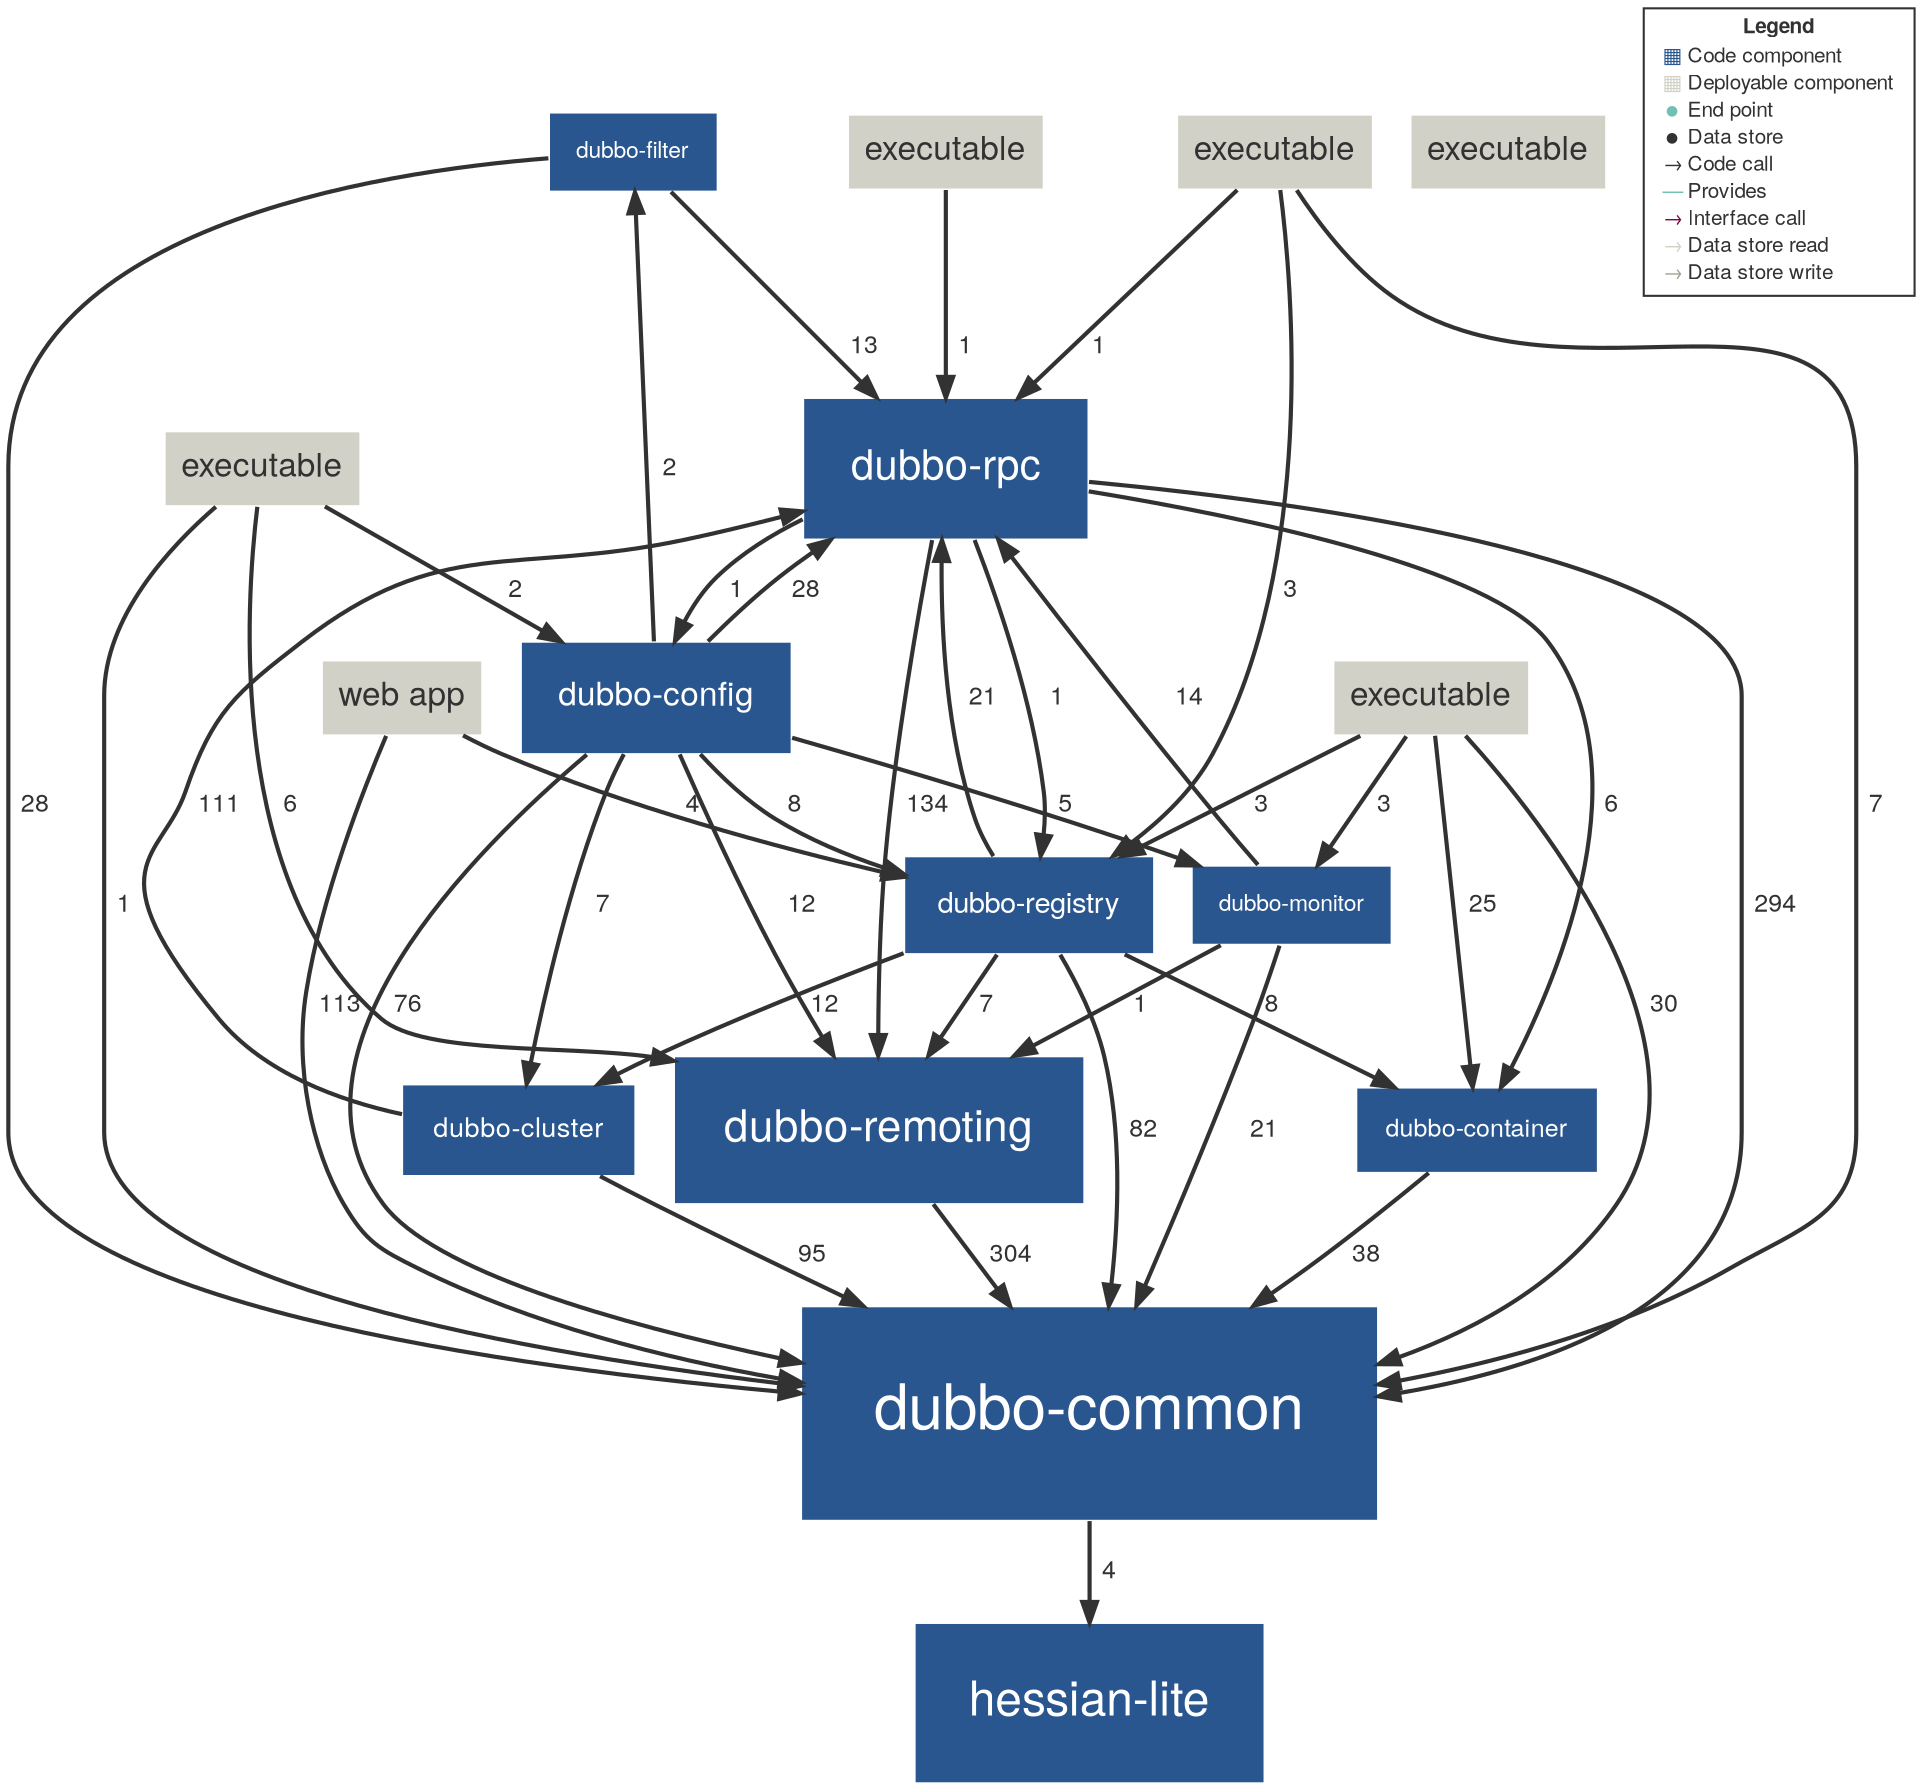 digraph "Graph" {
compound=true
rankdir=TD
"com.alibaba:dubbo-common" [ shape="box" style="filled" fillcolor="#2A568F" penwidth="1" color="#FFFFFF" fontname="Helvetica Neue" fontcolor="#FFFFFF" fontsize="30" margin="0.48" label="dubbo-common" ]
"com.alibaba:dubbo-filter" [ shape="box" style="filled" fillcolor="#2A568F" penwidth="1" color="#FFFFFF" fontname="Helvetica Neue" fontcolor="#FFFFFF" fontsize="11" margin="0.176" label="dubbo-filter" ]
"com.alibaba:dubbo-demo-consumer" [ shape="box" style="filled" fillcolor="#D2D1C7" penwidth="1" color="#FFFFFF" fontname="Helvetica Neue" fontcolor="#323232" fontsize="16" label="executable" ]
"com.alibaba:dubbo-test-benchmark" [ shape="box" style="filled" fillcolor="#D2D1C7" penwidth="1" color="#FFFFFF" fontname="Helvetica Neue" fontcolor="#323232" fontsize="16" label="executable" ]
"com.alibaba:hessian-lite" [ shape="box" style="filled" fillcolor="#2A568F" penwidth="1" color="#FFFFFF" fontname="Helvetica Neue" fontcolor="#FFFFFF" fontsize="23" margin="0.368" label="hessian-lite" ]
"com.alibaba:dubbo-cluster" [ shape="box" style="filled" fillcolor="#2A568F" penwidth="1" color="#FFFFFF" fontname="Helvetica Neue" fontcolor="#FFFFFF" fontsize="13" margin="0.20800000000000002" label="dubbo-cluster" ]
"com.alibaba:dubbo-registry" [ shape="box" style="filled" fillcolor="#2A568F" penwidth="1" color="#FFFFFF" fontname="Helvetica Neue" fontcolor="#FFFFFF" fontsize="14" margin="0.224" label="dubbo-registry" ]
"com.alibaba:dubbo-monitor" [ shape="box" style="filled" fillcolor="#2A568F" penwidth="1" color="#FFFFFF" fontname="Helvetica Neue" fontcolor="#FFFFFF" fontsize="11" margin="0.176" label="dubbo-monitor" ]
"com.alibaba:dubbo-admin" [ shape="box" style="filled" fillcolor="#D2D1C7" penwidth="1" color="#FFFFFF" fontname="Helvetica Neue" fontcolor="#323232" fontsize="16" label="web app" ]
"com.alibaba:dubbo-registry-simple" [ shape="box" style="filled" fillcolor="#D2D1C7" penwidth="1" color="#FFFFFF" fontname="Helvetica Neue" fontcolor="#323232" fontsize="16" label="executable" ]
"com.alibaba:dubbo-demo-provider" [ shape="box" style="filled" fillcolor="#D2D1C7" penwidth="1" color="#FFFFFF" fontname="Helvetica Neue" fontcolor="#323232" fontsize="16" label="executable" ]
"com.alibaba:dubbo-container" [ shape="box" style="filled" fillcolor="#2A568F" penwidth="1" color="#FFFFFF" fontname="Helvetica Neue" fontcolor="#FFFFFF" fontsize="12" margin="0.192" label="dubbo-container" ]
"com.alibaba:dubbo-monitor-simple" [ shape="box" style="filled" fillcolor="#D2D1C7" penwidth="1" color="#FFFFFF" fontname="Helvetica Neue" fontcolor="#323232" fontsize="16" label="executable" ]
"com.alibaba:dubbo-remoting" [ shape="box" style="filled" fillcolor="#2A568F" penwidth="1" color="#FFFFFF" fontname="Helvetica Neue" fontcolor="#FFFFFF" fontsize="21" margin="0.336" label="dubbo-remoting" ]
"com.alibaba:dubbo-config" [ shape="box" style="filled" fillcolor="#2A568F" penwidth="1" color="#FFFFFF" fontname="Helvetica Neue" fontcolor="#FFFFFF" fontsize="16" margin="0.256" label="dubbo-config" ]
"com.alibaba:dubbo-rpc" [ shape="box" style="filled" fillcolor="#2A568F" penwidth="1" color="#FFFFFF" fontname="Helvetica Neue" fontcolor="#FFFFFF" fontsize="20" margin="0.32" label="dubbo-rpc" ]
"com.alibaba:dubbo-common" -> "com.alibaba:hessian-lite" [ penwidth="2" color="#323232" fontcolor="#323232" fontname="Helvetica Neue" fontsize="12" label="  4" ]
"com.alibaba:dubbo-filter" -> "com.alibaba:dubbo-common" [ penwidth="2" color="#323232" fontcolor="#323232" fontname="Helvetica Neue" fontsize="12" label="  28" ]
"com.alibaba:dubbo-filter" -> "com.alibaba:dubbo-rpc" [ penwidth="2" color="#323232" fontcolor="#323232" fontname="Helvetica Neue" fontsize="12" label="  13" ]
"com.alibaba:dubbo-test-benchmark" -> "com.alibaba:dubbo-common" [ penwidth="2" color="#323232" fontcolor="#323232" fontname="Helvetica Neue" fontsize="12" label="  1" ]
"com.alibaba:dubbo-test-benchmark" -> "com.alibaba:dubbo-remoting" [ penwidth="2" color="#323232" fontcolor="#323232" fontname="Helvetica Neue" fontsize="12" label="  6" ]
"com.alibaba:dubbo-test-benchmark" -> "com.alibaba:dubbo-config" [ penwidth="2" color="#323232" fontcolor="#323232" fontname="Helvetica Neue" fontsize="12" label="  2" ]
"com.alibaba:dubbo-cluster" -> "com.alibaba:dubbo-common" [ penwidth="2" color="#323232" fontcolor="#323232" fontname="Helvetica Neue" fontsize="12" label="  95" ]
"com.alibaba:dubbo-cluster" -> "com.alibaba:dubbo-rpc" [ penwidth="2" color="#323232" fontcolor="#323232" fontname="Helvetica Neue" fontsize="12" label="  111" ]
"com.alibaba:dubbo-registry" -> "com.alibaba:dubbo-common" [ penwidth="2" color="#323232" fontcolor="#323232" fontname="Helvetica Neue" fontsize="12" label="  82" ]
"com.alibaba:dubbo-registry" -> "com.alibaba:dubbo-cluster" [ penwidth="2" color="#323232" fontcolor="#323232" fontname="Helvetica Neue" fontsize="12" label="  12" ]
"com.alibaba:dubbo-registry" -> "com.alibaba:dubbo-container" [ penwidth="2" color="#323232" fontcolor="#323232" fontname="Helvetica Neue" fontsize="12" label="  8" ]
"com.alibaba:dubbo-registry" -> "com.alibaba:dubbo-remoting" [ penwidth="2" color="#323232" fontcolor="#323232" fontname="Helvetica Neue" fontsize="12" label="  7" ]
"com.alibaba:dubbo-registry" -> "com.alibaba:dubbo-rpc" [ penwidth="2" color="#323232" fontcolor="#323232" fontname="Helvetica Neue" fontsize="12" label="  21" ]
"com.alibaba:dubbo-monitor" -> "com.alibaba:dubbo-common" [ penwidth="2" color="#323232" fontcolor="#323232" fontname="Helvetica Neue" fontsize="12" label="  21" ]
"com.alibaba:dubbo-monitor" -> "com.alibaba:dubbo-remoting" [ penwidth="2" color="#323232" fontcolor="#323232" fontname="Helvetica Neue" fontsize="12" label="  1" ]
"com.alibaba:dubbo-monitor" -> "com.alibaba:dubbo-rpc" [ penwidth="2" color="#323232" fontcolor="#323232" fontname="Helvetica Neue" fontsize="12" label="  14" ]
"com.alibaba:dubbo-admin" -> "com.alibaba:dubbo-common" [ penwidth="2" color="#323232" fontcolor="#323232" fontname="Helvetica Neue" fontsize="12" label="  113" ]
"com.alibaba:dubbo-admin" -> "com.alibaba:dubbo-registry" [ penwidth="2" color="#323232" fontcolor="#323232" fontname="Helvetica Neue" fontsize="12" label="  4" ]
"com.alibaba:dubbo-registry-simple" -> "com.alibaba:dubbo-common" [ penwidth="2" color="#323232" fontcolor="#323232" fontname="Helvetica Neue" fontsize="12" label="  7" ]
"com.alibaba:dubbo-registry-simple" -> "com.alibaba:dubbo-registry" [ penwidth="2" color="#323232" fontcolor="#323232" fontname="Helvetica Neue" fontsize="12" label="  3" ]
"com.alibaba:dubbo-registry-simple" -> "com.alibaba:dubbo-rpc" [ penwidth="2" color="#323232" fontcolor="#323232" fontname="Helvetica Neue" fontsize="12" label="  1" ]
"com.alibaba:dubbo-demo-provider" -> "com.alibaba:dubbo-rpc" [ penwidth="2" color="#323232" fontcolor="#323232" fontname="Helvetica Neue" fontsize="12" label="  1" ]
"com.alibaba:dubbo-container" -> "com.alibaba:dubbo-common" [ penwidth="2" color="#323232" fontcolor="#323232" fontname="Helvetica Neue" fontsize="12" label="  38" ]
"com.alibaba:dubbo-monitor-simple" -> "com.alibaba:dubbo-common" [ penwidth="2" color="#323232" fontcolor="#323232" fontname="Helvetica Neue" fontsize="12" label="  30" ]
"com.alibaba:dubbo-monitor-simple" -> "com.alibaba:dubbo-registry" [ penwidth="2" color="#323232" fontcolor="#323232" fontname="Helvetica Neue" fontsize="12" label="  3" ]
"com.alibaba:dubbo-monitor-simple" -> "com.alibaba:dubbo-monitor" [ penwidth="2" color="#323232" fontcolor="#323232" fontname="Helvetica Neue" fontsize="12" label="  3" ]
"com.alibaba:dubbo-monitor-simple" -> "com.alibaba:dubbo-container" [ penwidth="2" color="#323232" fontcolor="#323232" fontname="Helvetica Neue" fontsize="12" label="  25" ]
"com.alibaba:dubbo-remoting" -> "com.alibaba:dubbo-common" [ penwidth="2" color="#323232" fontcolor="#323232" fontname="Helvetica Neue" fontsize="12" label="  304" ]
"com.alibaba:dubbo-config" -> "com.alibaba:dubbo-common" [ penwidth="2" color="#323232" fontcolor="#323232" fontname="Helvetica Neue" fontsize="12" label="  76" ]
"com.alibaba:dubbo-config" -> "com.alibaba:dubbo-filter" [ penwidth="2" color="#323232" fontcolor="#323232" fontname="Helvetica Neue" fontsize="12" label="  2" ]
"com.alibaba:dubbo-config" -> "com.alibaba:dubbo-cluster" [ penwidth="2" color="#323232" fontcolor="#323232" fontname="Helvetica Neue" fontsize="12" label="  7" ]
"com.alibaba:dubbo-config" -> "com.alibaba:dubbo-registry" [ penwidth="2" color="#323232" fontcolor="#323232" fontname="Helvetica Neue" fontsize="12" label="  8" ]
"com.alibaba:dubbo-config" -> "com.alibaba:dubbo-monitor" [ penwidth="2" color="#323232" fontcolor="#323232" fontname="Helvetica Neue" fontsize="12" label="  5" ]
"com.alibaba:dubbo-config" -> "com.alibaba:dubbo-remoting" [ penwidth="2" color="#323232" fontcolor="#323232" fontname="Helvetica Neue" fontsize="12" label="  12" ]
"com.alibaba:dubbo-config" -> "com.alibaba:dubbo-rpc" [ penwidth="2" color="#323232" fontcolor="#323232" fontname="Helvetica Neue" fontsize="12" label="  28" ]
"com.alibaba:dubbo-rpc" -> "com.alibaba:dubbo-common" [ penwidth="2" color="#323232" fontcolor="#323232" fontname="Helvetica Neue" fontsize="12" label="  294" ]
"com.alibaba:dubbo-rpc" -> "com.alibaba:dubbo-registry" [ penwidth="2" color="#323232" fontcolor="#323232" fontname="Helvetica Neue" fontsize="12" label="  1" ]
"com.alibaba:dubbo-rpc" -> "com.alibaba:dubbo-container" [ penwidth="2" color="#323232" fontcolor="#323232" fontname="Helvetica Neue" fontsize="12" label="  6" ]
"com.alibaba:dubbo-rpc" -> "com.alibaba:dubbo-remoting" [ penwidth="2" color="#323232" fontcolor="#323232" fontname="Helvetica Neue" fontsize="12" label="  134" ]
"com.alibaba:dubbo-rpc" -> "com.alibaba:dubbo-config" [ penwidth="2" color="#323232" fontcolor="#323232" fontname="Helvetica Neue" fontsize="12" label="  1" ]
"LEGEND" [ shape="box" style="filled" fillcolor="#FFFFFF" penwidth="1" color="#323232" fontname="Helvetica Neue" fontcolor="#323232" fontsize="10" label=<<TABLE BORDER="0" CELLPADDING="1" CELLSPACING="0">
<TR><TD COLSPAN="2"><B>Legend</B></TD></TR>
<TR><TD><FONT COLOR="#2A568F">&#9638;</FONT></TD><TD ALIGN="left">Code component</TD></TR>
<TR><TD><FONT COLOR="#D2D1C7">&#9638;</FONT></TD><TD ALIGN="left">Deployable component</TD></TR>
<TR><TD><FONT COLOR="#72C0B4">&#9679;</FONT></TD><TD ALIGN="left">End point</TD></TR>
<TR><TD><FONT COLOR="#323232">&#9679;</FONT></TD><TD ALIGN="left">Data store</TD></TR>
<TR><TD><FONT COLOR="#323232">&rarr;</FONT></TD><TD ALIGN="left">Code call</TD></TR>
<TR><TD><FONT COLOR="#72C0B4">&#8212;</FONT></TD><TD ALIGN="left">Provides</TD></TR>
<TR><TD><FONT COLOR="#820445">&rarr;</FONT></TD><TD ALIGN="left">Interface call</TD></TR>
<TR><TD><FONT COLOR="#D2D1C7">&rarr;</FONT></TD><TD ALIGN="left">Data store read</TD></TR>
<TR><TD><FONT COLOR="#A4A38F">&rarr;</FONT></TD><TD ALIGN="left">Data store write</TD></TR>
</TABLE>
>  ]
}
